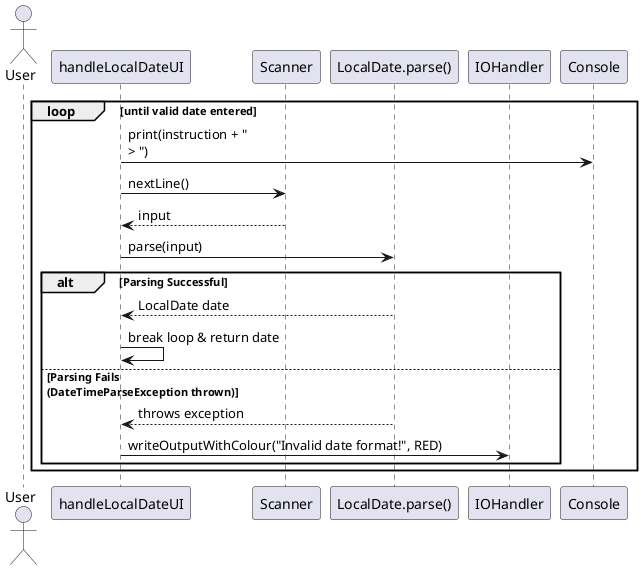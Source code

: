 @startuml
actor User
participant "handleLocalDateUI" as Handler
participant Scanner
participant "LocalDate.parse()" as Parser
participant IOHandler

loop until valid date entered
    Handler -> Console: print(instruction + "\n> ")
    Handler -> Scanner: nextLine()
    Scanner --> Handler: input
    Handler -> Parser: parse(input)
    alt Parsing Successful
        Parser --> Handler: LocalDate date
        Handler -> Handler: break loop & return date
    else Parsing Fails\n(DateTimeParseException thrown)
        Parser --> Handler: throws exception
        Handler -> IOHandler: writeOutputWithColour("Invalid date format!", RED)
    end
end
@enduml
